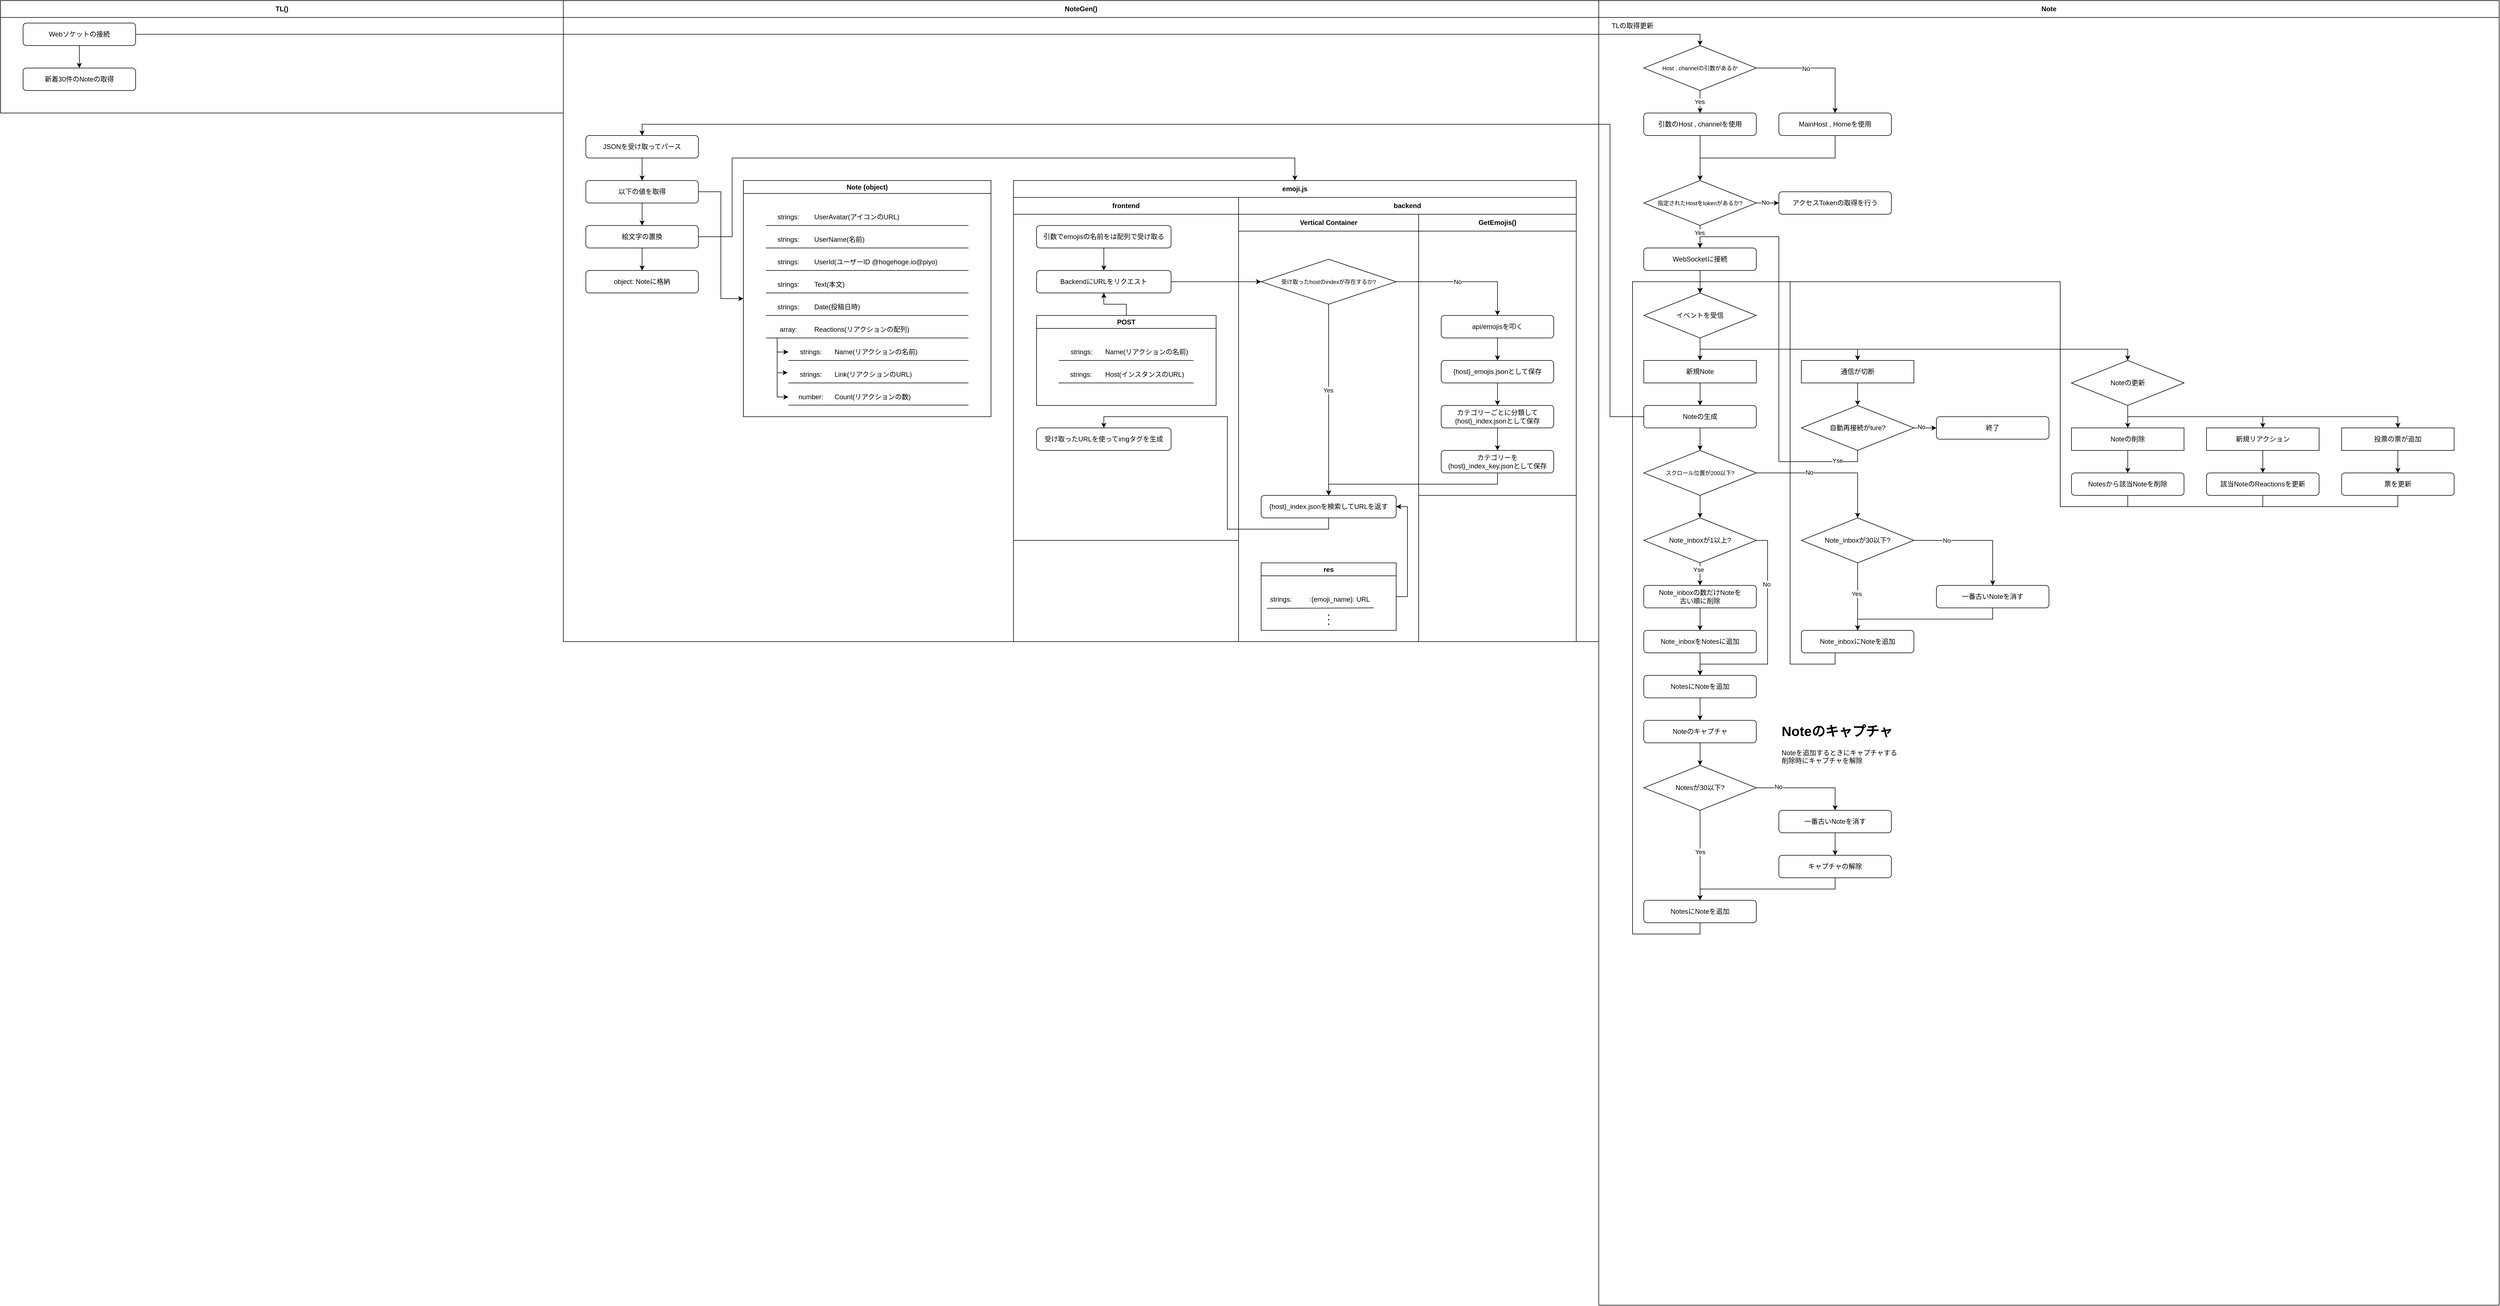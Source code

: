 <mxfile version="21.6.1" type="github" pages="2">
  <diagram id="C5RBs43oDa-KdzZeNtuy" name="Main">
    <mxGraphModel dx="4197" dy="2360" grid="1" gridSize="10" guides="1" tooltips="1" connect="1" arrows="0" fold="1" page="1" pageScale="1" pageWidth="827" pageHeight="1169" math="0" shadow="0">
      <root>
        <mxCell id="WIyWlLk6GJQsqaUBKTNV-0" />
        <mxCell id="WIyWlLk6GJQsqaUBKTNV-1" parent="WIyWlLk6GJQsqaUBKTNV-0" />
        <mxCell id="WIyWlLk6GJQsqaUBKTNV-4" value="Yes" style="rounded=0;html=1;jettySize=auto;orthogonalLoop=1;fontSize=11;endArrow=block;endFill=0;endSize=8;strokeWidth=1;shadow=0;labelBackgroundColor=none;edgeStyle=orthogonalEdgeStyle;" parent="WIyWlLk6GJQsqaUBKTNV-1" edge="1">
          <mxGeometry y="20" relative="1" as="geometry">
            <mxPoint as="offset" />
            <mxPoint x="220" y="250" as="sourcePoint" />
          </mxGeometry>
        </mxCell>
        <mxCell id="WIyWlLk6GJQsqaUBKTNV-5" value="No" style="edgeStyle=orthogonalEdgeStyle;rounded=0;html=1;jettySize=auto;orthogonalLoop=1;fontSize=11;endArrow=block;endFill=0;endSize=8;strokeWidth=1;shadow=0;labelBackgroundColor=none;" parent="WIyWlLk6GJQsqaUBKTNV-1" edge="1">
          <mxGeometry y="10" relative="1" as="geometry">
            <mxPoint as="offset" />
            <mxPoint x="270" y="210" as="sourcePoint" />
          </mxGeometry>
        </mxCell>
        <mxCell id="WIyWlLk6GJQsqaUBKTNV-8" value="No" style="rounded=0;html=1;jettySize=auto;orthogonalLoop=1;fontSize=11;endArrow=block;endFill=0;endSize=8;strokeWidth=1;shadow=0;labelBackgroundColor=none;edgeStyle=orthogonalEdgeStyle;" parent="WIyWlLk6GJQsqaUBKTNV-1" edge="1">
          <mxGeometry x="0.333" y="20" relative="1" as="geometry">
            <mxPoint as="offset" />
            <mxPoint x="220" y="370" as="sourcePoint" />
          </mxGeometry>
        </mxCell>
        <mxCell id="WIyWlLk6GJQsqaUBKTNV-9" value="Yes" style="edgeStyle=orthogonalEdgeStyle;rounded=0;html=1;jettySize=auto;orthogonalLoop=1;fontSize=11;endArrow=block;endFill=0;endSize=8;strokeWidth=1;shadow=0;labelBackgroundColor=none;" parent="WIyWlLk6GJQsqaUBKTNV-1" edge="1">
          <mxGeometry y="10" relative="1" as="geometry">
            <mxPoint as="offset" />
            <mxPoint x="270" y="330" as="sourcePoint" />
          </mxGeometry>
        </mxCell>
        <mxCell id="5OyNHTdZxV9TySw7JkGI-6" value="Note" style="swimlane;whiteSpace=wrap;html=1;swimlaneFillColor=none;gradientColor=none;startSize=30;" vertex="1" parent="WIyWlLk6GJQsqaUBKTNV-1">
          <mxGeometry x="2840" width="1600" height="2320" as="geometry">
            <mxRectangle x="2440" width="120" height="40" as="alternateBounds" />
          </mxGeometry>
        </mxCell>
        <mxCell id="5OyNHTdZxV9TySw7JkGI-13" style="edgeStyle=orthogonalEdgeStyle;rounded=0;orthogonalLoop=1;jettySize=auto;html=1;entryX=0.5;entryY=0;entryDx=0;entryDy=0;" edge="1" parent="5OyNHTdZxV9TySw7JkGI-6" source="5OyNHTdZxV9TySw7JkGI-9" target="5OyNHTdZxV9TySw7JkGI-10">
          <mxGeometry relative="1" as="geometry" />
        </mxCell>
        <mxCell id="5OyNHTdZxV9TySw7JkGI-16" value="Yes" style="edgeLabel;html=1;align=center;verticalAlign=middle;resizable=0;points=[];" vertex="1" connectable="0" parent="5OyNHTdZxV9TySw7JkGI-13">
          <mxGeometry x="-0.036" y="-1" relative="1" as="geometry">
            <mxPoint as="offset" />
          </mxGeometry>
        </mxCell>
        <mxCell id="5OyNHTdZxV9TySw7JkGI-18" style="edgeStyle=orthogonalEdgeStyle;rounded=0;orthogonalLoop=1;jettySize=auto;html=1;exitX=1;exitY=0.5;exitDx=0;exitDy=0;entryX=0.5;entryY=0;entryDx=0;entryDy=0;" edge="1" parent="5OyNHTdZxV9TySw7JkGI-6" source="5OyNHTdZxV9TySw7JkGI-9" target="5OyNHTdZxV9TySw7JkGI-17">
          <mxGeometry relative="1" as="geometry" />
        </mxCell>
        <mxCell id="5OyNHTdZxV9TySw7JkGI-19" value="No" style="edgeLabel;html=1;align=center;verticalAlign=middle;resizable=0;points=[];" vertex="1" connectable="0" parent="5OyNHTdZxV9TySw7JkGI-18">
          <mxGeometry x="-0.204" y="-1" relative="1" as="geometry">
            <mxPoint as="offset" />
          </mxGeometry>
        </mxCell>
        <mxCell id="5OyNHTdZxV9TySw7JkGI-9" value="&lt;font style=&quot;font-size: 10px;&quot;&gt;Host , channelの引数があるか&lt;/font&gt;" style="rhombus;whiteSpace=wrap;html=1;" vertex="1" parent="5OyNHTdZxV9TySw7JkGI-6">
          <mxGeometry x="80" y="80" width="200" height="80" as="geometry" />
        </mxCell>
        <mxCell id="5OyNHTdZxV9TySw7JkGI-21" style="edgeStyle=orthogonalEdgeStyle;rounded=0;orthogonalLoop=1;jettySize=auto;html=1;exitX=0.5;exitY=1;exitDx=0;exitDy=0;entryX=0.5;entryY=0;entryDx=0;entryDy=0;" edge="1" parent="5OyNHTdZxV9TySw7JkGI-6" source="5OyNHTdZxV9TySw7JkGI-10" target="5OyNHTdZxV9TySw7JkGI-20">
          <mxGeometry relative="1" as="geometry" />
        </mxCell>
        <mxCell id="5OyNHTdZxV9TySw7JkGI-10" value="引数のHost , channelを使用" style="rounded=1;whiteSpace=wrap;html=1;" vertex="1" parent="5OyNHTdZxV9TySw7JkGI-6">
          <mxGeometry x="80" y="200" width="200" height="40" as="geometry" />
        </mxCell>
        <mxCell id="5OyNHTdZxV9TySw7JkGI-22" style="edgeStyle=orthogonalEdgeStyle;rounded=0;orthogonalLoop=1;jettySize=auto;html=1;exitX=0.5;exitY=1;exitDx=0;exitDy=0;entryX=0.5;entryY=0;entryDx=0;entryDy=0;" edge="1" parent="5OyNHTdZxV9TySw7JkGI-6" source="5OyNHTdZxV9TySw7JkGI-17" target="5OyNHTdZxV9TySw7JkGI-20">
          <mxGeometry relative="1" as="geometry" />
        </mxCell>
        <mxCell id="5OyNHTdZxV9TySw7JkGI-17" value="MainHost , Homeを使用" style="rounded=1;whiteSpace=wrap;html=1;" vertex="1" parent="5OyNHTdZxV9TySw7JkGI-6">
          <mxGeometry x="320" y="200" width="200" height="40" as="geometry" />
        </mxCell>
        <mxCell id="5OyNHTdZxV9TySw7JkGI-25" style="edgeStyle=orthogonalEdgeStyle;rounded=0;orthogonalLoop=1;jettySize=auto;html=1;exitX=1;exitY=0.5;exitDx=0;exitDy=0;entryX=0;entryY=0.5;entryDx=0;entryDy=0;" edge="1" parent="5OyNHTdZxV9TySw7JkGI-6" source="5OyNHTdZxV9TySw7JkGI-20" target="5OyNHTdZxV9TySw7JkGI-24">
          <mxGeometry relative="1" as="geometry" />
        </mxCell>
        <mxCell id="5OyNHTdZxV9TySw7JkGI-26" value="No" style="edgeLabel;html=1;align=center;verticalAlign=middle;resizable=0;points=[];" vertex="1" connectable="0" parent="5OyNHTdZxV9TySw7JkGI-25">
          <mxGeometry x="-0.209" y="1" relative="1" as="geometry">
            <mxPoint as="offset" />
          </mxGeometry>
        </mxCell>
        <mxCell id="5OyNHTdZxV9TySw7JkGI-28" style="edgeStyle=orthogonalEdgeStyle;rounded=0;orthogonalLoop=1;jettySize=auto;html=1;exitX=0.5;exitY=1;exitDx=0;exitDy=0;entryX=0.5;entryY=0;entryDx=0;entryDy=0;" edge="1" parent="5OyNHTdZxV9TySw7JkGI-6" source="5OyNHTdZxV9TySw7JkGI-20" target="5OyNHTdZxV9TySw7JkGI-27">
          <mxGeometry relative="1" as="geometry" />
        </mxCell>
        <mxCell id="5OyNHTdZxV9TySw7JkGI-40" value="Yes" style="edgeLabel;html=1;align=center;verticalAlign=middle;resizable=0;points=[];" vertex="1" connectable="0" parent="5OyNHTdZxV9TySw7JkGI-28">
          <mxGeometry x="-0.347" y="-1" relative="1" as="geometry">
            <mxPoint as="offset" />
          </mxGeometry>
        </mxCell>
        <mxCell id="5OyNHTdZxV9TySw7JkGI-20" value="&lt;font style=&quot;font-size: 10px;&quot;&gt;指定されたHostをtokenがあるか?&lt;/font&gt;" style="rhombus;whiteSpace=wrap;html=1;" vertex="1" parent="5OyNHTdZxV9TySw7JkGI-6">
          <mxGeometry x="80" y="320" width="200" height="80" as="geometry" />
        </mxCell>
        <UserObject label="アクセスTokenの取得を行う" link="data:page/id,cb10yv-zBk4SI0OlHpAO" id="5OyNHTdZxV9TySw7JkGI-24">
          <mxCell style="rounded=1;whiteSpace=wrap;html=1;" vertex="1" parent="5OyNHTdZxV9TySw7JkGI-6">
            <mxGeometry x="320" y="340" width="200" height="40" as="geometry" />
          </mxCell>
        </UserObject>
        <mxCell id="5OyNHTdZxV9TySw7JkGI-33" style="edgeStyle=orthogonalEdgeStyle;rounded=0;orthogonalLoop=1;jettySize=auto;html=1;exitX=0.5;exitY=1;exitDx=0;exitDy=0;entryX=0.5;entryY=0;entryDx=0;entryDy=0;" edge="1" parent="5OyNHTdZxV9TySw7JkGI-6" source="5OyNHTdZxV9TySw7JkGI-27" target="5OyNHTdZxV9TySw7JkGI-31">
          <mxGeometry relative="1" as="geometry" />
        </mxCell>
        <mxCell id="5OyNHTdZxV9TySw7JkGI-27" value="WebSocketに接続" style="rounded=1;whiteSpace=wrap;html=1;" vertex="1" parent="5OyNHTdZxV9TySw7JkGI-6">
          <mxGeometry x="80" y="440" width="200" height="40" as="geometry" />
        </mxCell>
        <mxCell id="R4i2lx2u7dZyMlr0p-nu-22" style="edgeStyle=orthogonalEdgeStyle;rounded=0;orthogonalLoop=1;jettySize=auto;html=1;exitX=0.5;exitY=1;exitDx=0;exitDy=0;entryX=0.5;entryY=0;entryDx=0;entryDy=0;" edge="1" parent="5OyNHTdZxV9TySw7JkGI-6" source="5OyNHTdZxV9TySw7JkGI-31" target="R4i2lx2u7dZyMlr0p-nu-21">
          <mxGeometry relative="1" as="geometry" />
        </mxCell>
        <mxCell id="R4i2lx2u7dZyMlr0p-nu-26" style="edgeStyle=orthogonalEdgeStyle;rounded=0;orthogonalLoop=1;jettySize=auto;html=1;exitX=0.5;exitY=1;exitDx=0;exitDy=0;entryX=0.5;entryY=0;entryDx=0;entryDy=0;" edge="1" parent="5OyNHTdZxV9TySw7JkGI-6" source="5OyNHTdZxV9TySw7JkGI-31" target="R4i2lx2u7dZyMlr0p-nu-24">
          <mxGeometry relative="1" as="geometry" />
        </mxCell>
        <mxCell id="R4i2lx2u7dZyMlr0p-nu-33" style="edgeStyle=orthogonalEdgeStyle;rounded=0;orthogonalLoop=1;jettySize=auto;html=1;exitX=0.5;exitY=1;exitDx=0;exitDy=0;entryX=0.5;entryY=0;entryDx=0;entryDy=0;" edge="1" parent="5OyNHTdZxV9TySw7JkGI-6" source="5OyNHTdZxV9TySw7JkGI-31" target="5OyNHTdZxV9TySw7JkGI-55">
          <mxGeometry relative="1" as="geometry" />
        </mxCell>
        <mxCell id="5OyNHTdZxV9TySw7JkGI-31" value="イベントを受信" style="rhombus;whiteSpace=wrap;html=1;" vertex="1" parent="5OyNHTdZxV9TySw7JkGI-6">
          <mxGeometry x="80" y="520" width="200" height="80" as="geometry" />
        </mxCell>
        <mxCell id="R4i2lx2u7dZyMlr0p-nu-27" style="edgeStyle=orthogonalEdgeStyle;rounded=0;orthogonalLoop=1;jettySize=auto;html=1;exitX=1;exitY=0.5;exitDx=0;exitDy=0;entryX=0;entryY=0.5;entryDx=0;entryDy=0;" edge="1" parent="5OyNHTdZxV9TySw7JkGI-6" source="5OyNHTdZxV9TySw7JkGI-43" target="5OyNHTdZxV9TySw7JkGI-46">
          <mxGeometry relative="1" as="geometry" />
        </mxCell>
        <mxCell id="R4i2lx2u7dZyMlr0p-nu-31" value="No" style="edgeLabel;html=1;align=center;verticalAlign=middle;resizable=0;points=[];" vertex="1" connectable="0" parent="R4i2lx2u7dZyMlr0p-nu-27">
          <mxGeometry x="-0.34" y="2" relative="1" as="geometry">
            <mxPoint as="offset" />
          </mxGeometry>
        </mxCell>
        <mxCell id="R4i2lx2u7dZyMlr0p-nu-29" style="edgeStyle=orthogonalEdgeStyle;rounded=0;orthogonalLoop=1;jettySize=auto;html=1;exitX=0.5;exitY=1;exitDx=0;exitDy=0;entryX=0.5;entryY=0;entryDx=0;entryDy=0;" edge="1" parent="5OyNHTdZxV9TySw7JkGI-6" source="5OyNHTdZxV9TySw7JkGI-43" target="5OyNHTdZxV9TySw7JkGI-27">
          <mxGeometry relative="1" as="geometry" />
        </mxCell>
        <mxCell id="R4i2lx2u7dZyMlr0p-nu-30" value="Yse" style="edgeLabel;html=1;align=center;verticalAlign=middle;resizable=0;points=[];" vertex="1" connectable="0" parent="R4i2lx2u7dZyMlr0p-nu-29">
          <mxGeometry x="-0.845" y="-2" relative="1" as="geometry">
            <mxPoint as="offset" />
          </mxGeometry>
        </mxCell>
        <mxCell id="5OyNHTdZxV9TySw7JkGI-43" value="自動再接続がture?" style="rhombus;whiteSpace=wrap;html=1;" vertex="1" parent="5OyNHTdZxV9TySw7JkGI-6">
          <mxGeometry x="360" y="720" width="200" height="80" as="geometry" />
        </mxCell>
        <mxCell id="5OyNHTdZxV9TySw7JkGI-46" value="終了" style="rounded=1;whiteSpace=wrap;html=1;" vertex="1" parent="5OyNHTdZxV9TySw7JkGI-6">
          <mxGeometry x="600" y="740" width="200" height="40" as="geometry" />
        </mxCell>
        <mxCell id="R4i2lx2u7dZyMlr0p-nu-36" style="edgeStyle=orthogonalEdgeStyle;rounded=0;orthogonalLoop=1;jettySize=auto;html=1;exitX=0.5;exitY=1;exitDx=0;exitDy=0;entryX=0.5;entryY=0;entryDx=0;entryDy=0;" edge="1" parent="5OyNHTdZxV9TySw7JkGI-6" source="5OyNHTdZxV9TySw7JkGI-55" target="R4i2lx2u7dZyMlr0p-nu-34">
          <mxGeometry relative="1" as="geometry" />
        </mxCell>
        <mxCell id="R4i2lx2u7dZyMlr0p-nu-41" style="edgeStyle=orthogonalEdgeStyle;rounded=0;orthogonalLoop=1;jettySize=auto;html=1;exitX=0.5;exitY=1;exitDx=0;exitDy=0;" edge="1" parent="5OyNHTdZxV9TySw7JkGI-6" source="5OyNHTdZxV9TySw7JkGI-55" target="R4i2lx2u7dZyMlr0p-nu-37">
          <mxGeometry relative="1" as="geometry" />
        </mxCell>
        <mxCell id="R4i2lx2u7dZyMlr0p-nu-47" style="edgeStyle=orthogonalEdgeStyle;rounded=0;orthogonalLoop=1;jettySize=auto;html=1;exitX=0.5;exitY=1;exitDx=0;exitDy=0;entryX=0.5;entryY=0;entryDx=0;entryDy=0;" edge="1" parent="5OyNHTdZxV9TySw7JkGI-6" source="5OyNHTdZxV9TySw7JkGI-55" target="R4i2lx2u7dZyMlr0p-nu-46">
          <mxGeometry relative="1" as="geometry" />
        </mxCell>
        <mxCell id="5OyNHTdZxV9TySw7JkGI-55" value="Noteの更新" style="rhombus;whiteSpace=wrap;html=1;" vertex="1" parent="5OyNHTdZxV9TySw7JkGI-6">
          <mxGeometry x="840" y="640" width="200" height="80" as="geometry" />
        </mxCell>
        <mxCell id="5OyNHTdZxV9TySw7JkGI-1" value="TLの取得更新" style="text;html=1;strokeColor=none;fillColor=none;align=center;verticalAlign=middle;whiteSpace=wrap;rounded=0;" vertex="1" parent="5OyNHTdZxV9TySw7JkGI-6">
          <mxGeometry y="30" width="120" height="30" as="geometry" />
        </mxCell>
        <mxCell id="ocswoAEQiRVFQfHp_Lu6-164" value="Noteの生成" style="rounded=1;whiteSpace=wrap;html=1;" vertex="1" parent="5OyNHTdZxV9TySw7JkGI-6">
          <mxGeometry x="80" y="720" width="200" height="40" as="geometry" />
        </mxCell>
        <mxCell id="ocswoAEQiRVFQfHp_Lu6-169" value="Notesが30以下?" style="rhombus;whiteSpace=wrap;html=1;" vertex="1" parent="5OyNHTdZxV9TySw7JkGI-6">
          <mxGeometry x="80" y="1360" width="200" height="80" as="geometry" />
        </mxCell>
        <mxCell id="ocswoAEQiRVFQfHp_Lu6-173" value="&lt;font style=&quot;font-size: 10px;&quot;&gt;スクロール位置が200以下?&lt;/font&gt;" style="rhombus;whiteSpace=wrap;html=1;" vertex="1" parent="5OyNHTdZxV9TySw7JkGI-6">
          <mxGeometry x="80" y="800" width="200" height="80" as="geometry" />
        </mxCell>
        <mxCell id="ocswoAEQiRVFQfHp_Lu6-163" style="edgeStyle=orthogonalEdgeStyle;rounded=0;orthogonalLoop=1;jettySize=auto;html=1;exitX=0.5;exitY=1;exitDx=0;exitDy=0;entryX=0.5;entryY=0;entryDx=0;entryDy=0;" edge="1" parent="5OyNHTdZxV9TySw7JkGI-6" source="ocswoAEQiRVFQfHp_Lu6-164" target="ocswoAEQiRVFQfHp_Lu6-173">
          <mxGeometry relative="1" as="geometry" />
        </mxCell>
        <mxCell id="R4i2lx2u7dZyMlr0p-nu-13" style="edgeStyle=orthogonalEdgeStyle;rounded=0;orthogonalLoop=1;jettySize=auto;html=1;exitX=0.5;exitY=1;exitDx=0;exitDy=0;entryX=0.5;entryY=0;entryDx=0;entryDy=0;" edge="1" parent="5OyNHTdZxV9TySw7JkGI-6" source="ocswoAEQiRVFQfHp_Lu6-175" target="R4i2lx2u7dZyMlr0p-nu-11">
          <mxGeometry relative="1" as="geometry" />
        </mxCell>
        <mxCell id="ocswoAEQiRVFQfHp_Lu6-175" value="NotesにNoteを追加" style="rounded=1;whiteSpace=wrap;html=1;" vertex="1" parent="5OyNHTdZxV9TySw7JkGI-6">
          <mxGeometry x="80" y="1200" width="200" height="40" as="geometry" />
        </mxCell>
        <mxCell id="ocswoAEQiRVFQfHp_Lu6-194" style="edgeStyle=orthogonalEdgeStyle;rounded=0;orthogonalLoop=1;jettySize=auto;html=1;exitX=0.5;exitY=1;exitDx=0;exitDy=0;entryX=0.5;entryY=0;entryDx=0;entryDy=0;" edge="1" parent="5OyNHTdZxV9TySw7JkGI-6" source="ocswoAEQiRVFQfHp_Lu6-176" target="5OyNHTdZxV9TySw7JkGI-31">
          <mxGeometry relative="1" as="geometry">
            <mxPoint x="179.571" y="498.571" as="targetPoint" />
            <Array as="points">
              <mxPoint x="180" y="1660" />
              <mxPoint x="60" y="1660" />
              <mxPoint x="60" y="500" />
              <mxPoint x="180" y="500" />
            </Array>
          </mxGeometry>
        </mxCell>
        <mxCell id="ocswoAEQiRVFQfHp_Lu6-176" value="NotesにNoteを追加" style="rounded=1;whiteSpace=wrap;html=1;" vertex="1" parent="5OyNHTdZxV9TySw7JkGI-6">
          <mxGeometry x="80" y="1600" width="200" height="40" as="geometry" />
        </mxCell>
        <mxCell id="ocswoAEQiRVFQfHp_Lu6-165" style="edgeStyle=orthogonalEdgeStyle;rounded=0;orthogonalLoop=1;jettySize=auto;html=1;exitX=0.5;exitY=1;exitDx=0;exitDy=0;entryX=0.5;entryY=0;entryDx=0;entryDy=0;" edge="1" parent="5OyNHTdZxV9TySw7JkGI-6" source="ocswoAEQiRVFQfHp_Lu6-169" target="ocswoAEQiRVFQfHp_Lu6-176">
          <mxGeometry relative="1" as="geometry" />
        </mxCell>
        <mxCell id="ocswoAEQiRVFQfHp_Lu6-166" value="Yes" style="edgeLabel;html=1;align=center;verticalAlign=middle;resizable=0;points=[];" vertex="1" connectable="0" parent="ocswoAEQiRVFQfHp_Lu6-165">
          <mxGeometry x="-0.072" relative="1" as="geometry">
            <mxPoint as="offset" />
          </mxGeometry>
        </mxCell>
        <mxCell id="R4i2lx2u7dZyMlr0p-nu-9" style="edgeStyle=orthogonalEdgeStyle;rounded=0;orthogonalLoop=1;jettySize=auto;html=1;exitX=0.5;exitY=1;exitDx=0;exitDy=0;" edge="1" parent="5OyNHTdZxV9TySw7JkGI-6" source="ocswoAEQiRVFQfHp_Lu6-178" target="R4i2lx2u7dZyMlr0p-nu-8">
          <mxGeometry relative="1" as="geometry" />
        </mxCell>
        <mxCell id="ocswoAEQiRVFQfHp_Lu6-178" value="一番古いNoteを消す" style="rounded=1;whiteSpace=wrap;html=1;" vertex="1" parent="5OyNHTdZxV9TySw7JkGI-6">
          <mxGeometry x="320" y="1440" width="200" height="40" as="geometry" />
        </mxCell>
        <mxCell id="ocswoAEQiRVFQfHp_Lu6-167" style="edgeStyle=orthogonalEdgeStyle;rounded=0;orthogonalLoop=1;jettySize=auto;html=1;exitX=1;exitY=0.5;exitDx=0;exitDy=0;entryX=0.5;entryY=0;entryDx=0;entryDy=0;" edge="1" parent="5OyNHTdZxV9TySw7JkGI-6" source="ocswoAEQiRVFQfHp_Lu6-169" target="ocswoAEQiRVFQfHp_Lu6-178">
          <mxGeometry relative="1" as="geometry" />
        </mxCell>
        <mxCell id="ocswoAEQiRVFQfHp_Lu6-168" value="No" style="edgeLabel;html=1;align=center;verticalAlign=middle;resizable=0;points=[];" vertex="1" connectable="0" parent="ocswoAEQiRVFQfHp_Lu6-167">
          <mxGeometry x="-0.574" y="2" relative="1" as="geometry">
            <mxPoint as="offset" />
          </mxGeometry>
        </mxCell>
        <mxCell id="ocswoAEQiRVFQfHp_Lu6-181" value="Note_inboxが30以下?" style="rhombus;whiteSpace=wrap;html=1;" vertex="1" parent="5OyNHTdZxV9TySw7JkGI-6">
          <mxGeometry x="360" y="920" width="200" height="80" as="geometry" />
        </mxCell>
        <mxCell id="ocswoAEQiRVFQfHp_Lu6-170" style="edgeStyle=orthogonalEdgeStyle;rounded=0;orthogonalLoop=1;jettySize=auto;html=1;exitX=1;exitY=0.5;exitDx=0;exitDy=0;entryX=0.5;entryY=0;entryDx=0;entryDy=0;" edge="1" parent="5OyNHTdZxV9TySw7JkGI-6" source="ocswoAEQiRVFQfHp_Lu6-173" target="ocswoAEQiRVFQfHp_Lu6-181">
          <mxGeometry relative="1" as="geometry" />
        </mxCell>
        <mxCell id="ocswoAEQiRVFQfHp_Lu6-171" value="No" style="edgeLabel;html=1;align=center;verticalAlign=middle;resizable=0;points=[];" vertex="1" connectable="0" parent="ocswoAEQiRVFQfHp_Lu6-170">
          <mxGeometry x="-0.281" y="1" relative="1" as="geometry">
            <mxPoint as="offset" />
          </mxGeometry>
        </mxCell>
        <mxCell id="R4i2lx2u7dZyMlr0p-nu-52" style="edgeStyle=orthogonalEdgeStyle;rounded=0;orthogonalLoop=1;jettySize=auto;html=1;exitX=0.5;exitY=1;exitDx=0;exitDy=0;entryX=0.5;entryY=0;entryDx=0;entryDy=0;" edge="1" parent="5OyNHTdZxV9TySw7JkGI-6" source="ocswoAEQiRVFQfHp_Lu6-182" target="5OyNHTdZxV9TySw7JkGI-31">
          <mxGeometry relative="1" as="geometry">
            <Array as="points">
              <mxPoint x="420" y="1160" />
              <mxPoint x="420" y="1180" />
              <mxPoint x="340" y="1180" />
              <mxPoint x="340" y="500" />
              <mxPoint x="180" y="500" />
            </Array>
          </mxGeometry>
        </mxCell>
        <mxCell id="ocswoAEQiRVFQfHp_Lu6-182" value="Note_inboxにNoteを追加" style="rounded=1;whiteSpace=wrap;html=1;" vertex="1" parent="5OyNHTdZxV9TySw7JkGI-6">
          <mxGeometry x="360" y="1120" width="200" height="40" as="geometry" />
        </mxCell>
        <mxCell id="ocswoAEQiRVFQfHp_Lu6-180" style="edgeStyle=orthogonalEdgeStyle;rounded=0;orthogonalLoop=1;jettySize=auto;html=1;exitX=0.5;exitY=1;exitDx=0;exitDy=0;entryX=0.5;entryY=0;entryDx=0;entryDy=0;" edge="1" parent="5OyNHTdZxV9TySw7JkGI-6" source="ocswoAEQiRVFQfHp_Lu6-181" target="ocswoAEQiRVFQfHp_Lu6-182">
          <mxGeometry relative="1" as="geometry" />
        </mxCell>
        <mxCell id="R4i2lx2u7dZyMlr0p-nu-18" value="Yes" style="edgeLabel;html=1;align=center;verticalAlign=middle;resizable=0;points=[];" vertex="1" connectable="0" parent="ocswoAEQiRVFQfHp_Lu6-180">
          <mxGeometry x="-0.092" y="-2" relative="1" as="geometry">
            <mxPoint as="offset" />
          </mxGeometry>
        </mxCell>
        <mxCell id="ocswoAEQiRVFQfHp_Lu6-183" style="edgeStyle=orthogonalEdgeStyle;rounded=0;orthogonalLoop=1;jettySize=auto;html=1;exitX=0.5;exitY=1;exitDx=0;exitDy=0;entryX=0.5;entryY=0;entryDx=0;entryDy=0;" edge="1" parent="5OyNHTdZxV9TySw7JkGI-6" source="ocswoAEQiRVFQfHp_Lu6-184" target="ocswoAEQiRVFQfHp_Lu6-182">
          <mxGeometry relative="1" as="geometry" />
        </mxCell>
        <mxCell id="ocswoAEQiRVFQfHp_Lu6-184" value="一番古いNoteを消す" style="rounded=1;whiteSpace=wrap;html=1;" vertex="1" parent="5OyNHTdZxV9TySw7JkGI-6">
          <mxGeometry x="600" y="1040" width="200" height="40" as="geometry" />
        </mxCell>
        <mxCell id="ocswoAEQiRVFQfHp_Lu6-179" style="edgeStyle=orthogonalEdgeStyle;rounded=0;orthogonalLoop=1;jettySize=auto;html=1;exitX=1;exitY=0.5;exitDx=0;exitDy=0;" edge="1" parent="5OyNHTdZxV9TySw7JkGI-6" source="ocswoAEQiRVFQfHp_Lu6-181" target="ocswoAEQiRVFQfHp_Lu6-184">
          <mxGeometry relative="1" as="geometry" />
        </mxCell>
        <mxCell id="R4i2lx2u7dZyMlr0p-nu-17" value="No" style="edgeLabel;html=1;align=center;verticalAlign=middle;resizable=0;points=[];" vertex="1" connectable="0" parent="ocswoAEQiRVFQfHp_Lu6-179">
          <mxGeometry x="-0.478" relative="1" as="geometry">
            <mxPoint as="offset" />
          </mxGeometry>
        </mxCell>
        <mxCell id="ocswoAEQiRVFQfHp_Lu6-186" style="edgeStyle=orthogonalEdgeStyle;rounded=0;orthogonalLoop=1;jettySize=auto;html=1;exitX=1;exitY=0.5;exitDx=0;exitDy=0;entryX=0.5;entryY=0;entryDx=0;entryDy=0;" edge="1" parent="5OyNHTdZxV9TySw7JkGI-6" source="ocswoAEQiRVFQfHp_Lu6-187" target="ocswoAEQiRVFQfHp_Lu6-175">
          <mxGeometry relative="1" as="geometry">
            <Array as="points">
              <mxPoint x="300" y="960" />
              <mxPoint x="300" y="1180" />
              <mxPoint x="180" y="1180" />
            </Array>
          </mxGeometry>
        </mxCell>
        <mxCell id="R4i2lx2u7dZyMlr0p-nu-20" value="No" style="edgeLabel;html=1;align=center;verticalAlign=middle;resizable=0;points=[];" vertex="1" connectable="0" parent="ocswoAEQiRVFQfHp_Lu6-186">
          <mxGeometry x="-0.483" y="-2" relative="1" as="geometry">
            <mxPoint as="offset" />
          </mxGeometry>
        </mxCell>
        <mxCell id="ocswoAEQiRVFQfHp_Lu6-187" value="Note_inboxが1以上?" style="rhombus;whiteSpace=wrap;html=1;" vertex="1" parent="5OyNHTdZxV9TySw7JkGI-6">
          <mxGeometry x="80" y="920" width="200" height="80" as="geometry" />
        </mxCell>
        <mxCell id="ocswoAEQiRVFQfHp_Lu6-172" style="edgeStyle=orthogonalEdgeStyle;rounded=0;orthogonalLoop=1;jettySize=auto;html=1;exitX=0.5;exitY=1;exitDx=0;exitDy=0;entryX=0.5;entryY=0;entryDx=0;entryDy=0;" edge="1" parent="5OyNHTdZxV9TySw7JkGI-6" source="ocswoAEQiRVFQfHp_Lu6-173" target="ocswoAEQiRVFQfHp_Lu6-187">
          <mxGeometry relative="1" as="geometry" />
        </mxCell>
        <mxCell id="ocswoAEQiRVFQfHp_Lu6-189" value="Note_inboxの数だけNoteを&lt;br&gt;古い順に削除" style="rounded=1;whiteSpace=wrap;html=1;" vertex="1" parent="5OyNHTdZxV9TySw7JkGI-6">
          <mxGeometry x="80" y="1040" width="200" height="40" as="geometry" />
        </mxCell>
        <mxCell id="ocswoAEQiRVFQfHp_Lu6-185" style="edgeStyle=orthogonalEdgeStyle;rounded=0;orthogonalLoop=1;jettySize=auto;html=1;exitX=0.5;exitY=1;exitDx=0;exitDy=0;entryX=0.5;entryY=0;entryDx=0;entryDy=0;" edge="1" parent="5OyNHTdZxV9TySw7JkGI-6" source="ocswoAEQiRVFQfHp_Lu6-187" target="ocswoAEQiRVFQfHp_Lu6-189">
          <mxGeometry relative="1" as="geometry" />
        </mxCell>
        <mxCell id="R4i2lx2u7dZyMlr0p-nu-19" value="Yse" style="edgeLabel;html=1;align=center;verticalAlign=middle;resizable=0;points=[];" vertex="1" connectable="0" parent="ocswoAEQiRVFQfHp_Lu6-185">
          <mxGeometry x="-0.391" y="-3" relative="1" as="geometry">
            <mxPoint as="offset" />
          </mxGeometry>
        </mxCell>
        <mxCell id="ocswoAEQiRVFQfHp_Lu6-190" style="edgeStyle=orthogonalEdgeStyle;rounded=0;orthogonalLoop=1;jettySize=auto;html=1;exitX=0.5;exitY=1;exitDx=0;exitDy=0;entryX=0.5;entryY=0;entryDx=0;entryDy=0;" edge="1" parent="5OyNHTdZxV9TySw7JkGI-6" source="ocswoAEQiRVFQfHp_Lu6-191" target="ocswoAEQiRVFQfHp_Lu6-175">
          <mxGeometry relative="1" as="geometry" />
        </mxCell>
        <mxCell id="ocswoAEQiRVFQfHp_Lu6-191" value="Note_inboxをNotesに追加" style="rounded=1;whiteSpace=wrap;html=1;" vertex="1" parent="5OyNHTdZxV9TySw7JkGI-6">
          <mxGeometry x="80" y="1120" width="200" height="40" as="geometry" />
        </mxCell>
        <mxCell id="ocswoAEQiRVFQfHp_Lu6-188" style="edgeStyle=orthogonalEdgeStyle;rounded=0;orthogonalLoop=1;jettySize=auto;html=1;exitX=0.5;exitY=1;exitDx=0;exitDy=0;entryX=0.5;entryY=0;entryDx=0;entryDy=0;" edge="1" parent="5OyNHTdZxV9TySw7JkGI-6" source="ocswoAEQiRVFQfHp_Lu6-189" target="ocswoAEQiRVFQfHp_Lu6-191">
          <mxGeometry relative="1" as="geometry" />
        </mxCell>
        <mxCell id="R4i2lx2u7dZyMlr0p-nu-4" value="&lt;h1&gt;Noteのキャプチャ&lt;/h1&gt;&lt;div&gt;Noteを追加するときにキャプチャする&lt;br&gt;削除時にキャプチャを解除&lt;/div&gt;" style="text;html=1;strokeColor=none;fillColor=none;spacing=5;spacingTop=-20;whiteSpace=wrap;overflow=hidden;rounded=0;" vertex="1" parent="5OyNHTdZxV9TySw7JkGI-6">
          <mxGeometry x="320" y="1280" width="220" height="80" as="geometry" />
        </mxCell>
        <mxCell id="R4i2lx2u7dZyMlr0p-nu-51" style="edgeStyle=orthogonalEdgeStyle;rounded=0;orthogonalLoop=1;jettySize=auto;html=1;exitX=0.5;exitY=1;exitDx=0;exitDy=0;entryX=0.5;entryY=0;entryDx=0;entryDy=0;" edge="1" parent="5OyNHTdZxV9TySw7JkGI-6" source="R4i2lx2u7dZyMlr0p-nu-8" target="ocswoAEQiRVFQfHp_Lu6-176">
          <mxGeometry relative="1" as="geometry" />
        </mxCell>
        <mxCell id="R4i2lx2u7dZyMlr0p-nu-8" value="キャプチャの解除" style="rounded=1;whiteSpace=wrap;html=1;" vertex="1" parent="5OyNHTdZxV9TySw7JkGI-6">
          <mxGeometry x="320" y="1520" width="200" height="40" as="geometry" />
        </mxCell>
        <mxCell id="R4i2lx2u7dZyMlr0p-nu-12" style="edgeStyle=orthogonalEdgeStyle;rounded=0;orthogonalLoop=1;jettySize=auto;html=1;exitX=0.5;exitY=1;exitDx=0;exitDy=0;entryX=0.5;entryY=0;entryDx=0;entryDy=0;" edge="1" parent="5OyNHTdZxV9TySw7JkGI-6" source="R4i2lx2u7dZyMlr0p-nu-11" target="ocswoAEQiRVFQfHp_Lu6-169">
          <mxGeometry relative="1" as="geometry" />
        </mxCell>
        <mxCell id="R4i2lx2u7dZyMlr0p-nu-11" value="Noteのキャプチャ" style="rounded=1;whiteSpace=wrap;html=1;" vertex="1" parent="5OyNHTdZxV9TySw7JkGI-6">
          <mxGeometry x="80" y="1280" width="200" height="40" as="geometry" />
        </mxCell>
        <mxCell id="R4i2lx2u7dZyMlr0p-nu-23" style="edgeStyle=orthogonalEdgeStyle;rounded=0;orthogonalLoop=1;jettySize=auto;html=1;exitX=0.5;exitY=1;exitDx=0;exitDy=0;entryX=0.5;entryY=0;entryDx=0;entryDy=0;" edge="1" parent="5OyNHTdZxV9TySw7JkGI-6" source="R4i2lx2u7dZyMlr0p-nu-21" target="ocswoAEQiRVFQfHp_Lu6-164">
          <mxGeometry relative="1" as="geometry" />
        </mxCell>
        <mxCell id="R4i2lx2u7dZyMlr0p-nu-21" value="新規Note" style="rounded=0;whiteSpace=wrap;html=1;" vertex="1" parent="5OyNHTdZxV9TySw7JkGI-6">
          <mxGeometry x="80" y="640" width="200" height="40" as="geometry" />
        </mxCell>
        <mxCell id="R4i2lx2u7dZyMlr0p-nu-25" style="edgeStyle=orthogonalEdgeStyle;rounded=0;orthogonalLoop=1;jettySize=auto;html=1;exitX=0.5;exitY=1;exitDx=0;exitDy=0;entryX=0.5;entryY=0;entryDx=0;entryDy=0;" edge="1" parent="5OyNHTdZxV9TySw7JkGI-6" source="R4i2lx2u7dZyMlr0p-nu-24" target="5OyNHTdZxV9TySw7JkGI-43">
          <mxGeometry relative="1" as="geometry" />
        </mxCell>
        <mxCell id="R4i2lx2u7dZyMlr0p-nu-24" value="通信が切断" style="rounded=0;whiteSpace=wrap;html=1;" vertex="1" parent="5OyNHTdZxV9TySw7JkGI-6">
          <mxGeometry x="360" y="640" width="200" height="40" as="geometry" />
        </mxCell>
        <mxCell id="R4i2lx2u7dZyMlr0p-nu-39" style="edgeStyle=orthogonalEdgeStyle;rounded=0;orthogonalLoop=1;jettySize=auto;html=1;exitX=0.5;exitY=1;exitDx=0;exitDy=0;entryX=0.5;entryY=0;entryDx=0;entryDy=0;" edge="1" parent="5OyNHTdZxV9TySw7JkGI-6" source="R4i2lx2u7dZyMlr0p-nu-34" target="R4i2lx2u7dZyMlr0p-nu-38">
          <mxGeometry relative="1" as="geometry" />
        </mxCell>
        <mxCell id="R4i2lx2u7dZyMlr0p-nu-34" value="Noteの削除" style="rounded=0;whiteSpace=wrap;html=1;" vertex="1" parent="5OyNHTdZxV9TySw7JkGI-6">
          <mxGeometry x="840" y="760" width="200" height="40" as="geometry" />
        </mxCell>
        <mxCell id="R4i2lx2u7dZyMlr0p-nu-43" style="edgeStyle=orthogonalEdgeStyle;rounded=0;orthogonalLoop=1;jettySize=auto;html=1;exitX=0.5;exitY=1;exitDx=0;exitDy=0;entryX=0.5;entryY=0;entryDx=0;entryDy=0;" edge="1" parent="5OyNHTdZxV9TySw7JkGI-6" source="R4i2lx2u7dZyMlr0p-nu-37" target="R4i2lx2u7dZyMlr0p-nu-42">
          <mxGeometry relative="1" as="geometry" />
        </mxCell>
        <mxCell id="R4i2lx2u7dZyMlr0p-nu-37" value="新規リアクション" style="rounded=0;whiteSpace=wrap;html=1;" vertex="1" parent="5OyNHTdZxV9TySw7JkGI-6">
          <mxGeometry x="1080" y="760" width="200" height="40" as="geometry" />
        </mxCell>
        <mxCell id="R4i2lx2u7dZyMlr0p-nu-45" style="edgeStyle=orthogonalEdgeStyle;rounded=0;orthogonalLoop=1;jettySize=auto;html=1;exitX=0.5;exitY=1;exitDx=0;exitDy=0;entryX=0.5;entryY=0;entryDx=0;entryDy=0;" edge="1" parent="5OyNHTdZxV9TySw7JkGI-6" source="R4i2lx2u7dZyMlr0p-nu-38" target="5OyNHTdZxV9TySw7JkGI-31">
          <mxGeometry relative="1" as="geometry">
            <Array as="points">
              <mxPoint x="940" y="900" />
              <mxPoint x="820" y="900" />
              <mxPoint x="820" y="500" />
              <mxPoint x="180" y="500" />
            </Array>
          </mxGeometry>
        </mxCell>
        <mxCell id="R4i2lx2u7dZyMlr0p-nu-38" value="Notesから該当Noteを削除" style="rounded=1;whiteSpace=wrap;html=1;" vertex="1" parent="5OyNHTdZxV9TySw7JkGI-6">
          <mxGeometry x="840" y="840" width="200" height="40" as="geometry" />
        </mxCell>
        <mxCell id="R4i2lx2u7dZyMlr0p-nu-44" style="edgeStyle=orthogonalEdgeStyle;rounded=0;orthogonalLoop=1;jettySize=auto;html=1;exitX=0.5;exitY=1;exitDx=0;exitDy=0;entryX=0.5;entryY=0;entryDx=0;entryDy=0;" edge="1" parent="5OyNHTdZxV9TySw7JkGI-6" source="R4i2lx2u7dZyMlr0p-nu-42" target="5OyNHTdZxV9TySw7JkGI-31">
          <mxGeometry relative="1" as="geometry">
            <Array as="points">
              <mxPoint x="1180" y="900" />
              <mxPoint x="820" y="900" />
              <mxPoint x="820" y="500" />
              <mxPoint x="180" y="500" />
            </Array>
          </mxGeometry>
        </mxCell>
        <mxCell id="R4i2lx2u7dZyMlr0p-nu-42" value="該当NoteのReactionsを更新" style="rounded=1;whiteSpace=wrap;html=1;" vertex="1" parent="5OyNHTdZxV9TySw7JkGI-6">
          <mxGeometry x="1080" y="840" width="200" height="40" as="geometry" />
        </mxCell>
        <mxCell id="R4i2lx2u7dZyMlr0p-nu-49" style="edgeStyle=orthogonalEdgeStyle;rounded=0;orthogonalLoop=1;jettySize=auto;html=1;exitX=0.5;exitY=1;exitDx=0;exitDy=0;entryX=0.5;entryY=0;entryDx=0;entryDy=0;" edge="1" parent="5OyNHTdZxV9TySw7JkGI-6" source="R4i2lx2u7dZyMlr0p-nu-46" target="R4i2lx2u7dZyMlr0p-nu-48">
          <mxGeometry relative="1" as="geometry" />
        </mxCell>
        <mxCell id="R4i2lx2u7dZyMlr0p-nu-46" value="投票の票が追加" style="rounded=0;whiteSpace=wrap;html=1;" vertex="1" parent="5OyNHTdZxV9TySw7JkGI-6">
          <mxGeometry x="1320" y="760" width="200" height="40" as="geometry" />
        </mxCell>
        <mxCell id="R4i2lx2u7dZyMlr0p-nu-50" style="edgeStyle=orthogonalEdgeStyle;rounded=0;orthogonalLoop=1;jettySize=auto;html=1;exitX=0.5;exitY=1;exitDx=0;exitDy=0;entryX=0.5;entryY=0;entryDx=0;entryDy=0;" edge="1" parent="5OyNHTdZxV9TySw7JkGI-6" source="R4i2lx2u7dZyMlr0p-nu-48" target="5OyNHTdZxV9TySw7JkGI-31">
          <mxGeometry relative="1" as="geometry">
            <Array as="points">
              <mxPoint x="1420" y="900" />
              <mxPoint x="820" y="900" />
              <mxPoint x="820" y="500" />
              <mxPoint x="180" y="500" />
            </Array>
          </mxGeometry>
        </mxCell>
        <mxCell id="R4i2lx2u7dZyMlr0p-nu-48" value="票を更新" style="rounded=1;whiteSpace=wrap;html=1;" vertex="1" parent="5OyNHTdZxV9TySw7JkGI-6">
          <mxGeometry x="1320" y="840" width="200" height="40" as="geometry" />
        </mxCell>
        <mxCell id="ocswoAEQiRVFQfHp_Lu6-4" value="TL()" style="swimlane;whiteSpace=wrap;html=1;startSize=30;" vertex="1" parent="WIyWlLk6GJQsqaUBKTNV-1">
          <mxGeometry width="1000" height="200" as="geometry">
            <mxRectangle width="70" height="30" as="alternateBounds" />
          </mxGeometry>
        </mxCell>
        <mxCell id="5OyNHTdZxV9TySw7JkGI-0" value="Webソケットの接続" style="rounded=1;whiteSpace=wrap;html=1;" vertex="1" parent="ocswoAEQiRVFQfHp_Lu6-4">
          <mxGeometry x="40" y="40" width="200" height="40" as="geometry" />
        </mxCell>
        <mxCell id="5OyNHTdZxV9TySw7JkGI-2" value="新着30件のNoteの取得" style="rounded=1;whiteSpace=wrap;html=1;" vertex="1" parent="ocswoAEQiRVFQfHp_Lu6-4">
          <mxGeometry x="40" y="120" width="200" height="40" as="geometry" />
        </mxCell>
        <mxCell id="5OyNHTdZxV9TySw7JkGI-3" style="edgeStyle=orthogonalEdgeStyle;rounded=0;orthogonalLoop=1;jettySize=auto;html=1;exitX=0.5;exitY=1;exitDx=0;exitDy=0;entryX=0.5;entryY=0;entryDx=0;entryDy=0;" edge="1" parent="ocswoAEQiRVFQfHp_Lu6-4" source="5OyNHTdZxV9TySw7JkGI-0" target="5OyNHTdZxV9TySw7JkGI-2">
          <mxGeometry relative="1" as="geometry" />
        </mxCell>
        <mxCell id="ocswoAEQiRVFQfHp_Lu6-5" style="edgeStyle=orthogonalEdgeStyle;rounded=0;orthogonalLoop=1;jettySize=auto;html=1;exitX=1;exitY=0.5;exitDx=0;exitDy=0;entryX=0.5;entryY=0;entryDx=0;entryDy=0;" edge="1" parent="WIyWlLk6GJQsqaUBKTNV-1" source="5OyNHTdZxV9TySw7JkGI-0" target="5OyNHTdZxV9TySw7JkGI-9">
          <mxGeometry relative="1" as="geometry" />
        </mxCell>
        <mxCell id="KEwEenXDzY5WfhCABD2w-7" value="&lt;b&gt;NoteGen()&lt;/b&gt;" style="swimlane;whiteSpace=wrap;html=1;align=center;fontStyle=0;swimlaneFillColor=none;startSize=30;" vertex="1" parent="WIyWlLk6GJQsqaUBKTNV-1">
          <mxGeometry x="1000" width="1840" height="1140" as="geometry">
            <mxRectangle x="280" width="120" height="40" as="alternateBounds" />
          </mxGeometry>
        </mxCell>
        <mxCell id="KEwEenXDzY5WfhCABD2w-20" style="edgeStyle=orthogonalEdgeStyle;rounded=0;orthogonalLoop=1;jettySize=auto;html=1;exitX=0.5;exitY=1;exitDx=0;exitDy=0;entryX=0.5;entryY=0;entryDx=0;entryDy=0;" edge="1" parent="KEwEenXDzY5WfhCABD2w-7" source="KEwEenXDzY5WfhCABD2w-8" target="KEwEenXDzY5WfhCABD2w-19">
          <mxGeometry relative="1" as="geometry" />
        </mxCell>
        <mxCell id="KEwEenXDzY5WfhCABD2w-8" value="JSONを受け取ってパース" style="rounded=1;whiteSpace=wrap;html=1;" vertex="1" parent="KEwEenXDzY5WfhCABD2w-7">
          <mxGeometry x="40" y="240" width="200" height="40" as="geometry" />
        </mxCell>
        <mxCell id="KEwEenXDzY5WfhCABD2w-109" style="edgeStyle=orthogonalEdgeStyle;rounded=0;orthogonalLoop=1;jettySize=auto;html=1;exitX=0.5;exitY=1;exitDx=0;exitDy=0;entryX=0.5;entryY=0;entryDx=0;entryDy=0;" edge="1" parent="KEwEenXDzY5WfhCABD2w-7" source="KEwEenXDzY5WfhCABD2w-19" target="KEwEenXDzY5WfhCABD2w-108">
          <mxGeometry relative="1" as="geometry" />
        </mxCell>
        <mxCell id="ocswoAEQiRVFQfHp_Lu6-18" style="edgeStyle=orthogonalEdgeStyle;rounded=0;orthogonalLoop=1;jettySize=auto;html=1;exitX=1;exitY=0.5;exitDx=0;exitDy=0;entryX=0;entryY=0.5;entryDx=0;entryDy=0;" edge="1" parent="KEwEenXDzY5WfhCABD2w-7" source="KEwEenXDzY5WfhCABD2w-19" target="KEwEenXDzY5WfhCABD2w-21">
          <mxGeometry relative="1" as="geometry" />
        </mxCell>
        <mxCell id="KEwEenXDzY5WfhCABD2w-19" value="以下の値を取得" style="rounded=1;whiteSpace=wrap;html=1;" vertex="1" parent="KEwEenXDzY5WfhCABD2w-7">
          <mxGeometry x="40" y="320" width="200" height="40" as="geometry" />
        </mxCell>
        <mxCell id="KEwEenXDzY5WfhCABD2w-21" value="Note (object)" style="swimlane;whiteSpace=wrap;html=1;gradientColor=none;swimlaneFillColor=none;" vertex="1" parent="KEwEenXDzY5WfhCABD2w-7">
          <mxGeometry x="320" y="320" width="440" height="420" as="geometry">
            <mxRectangle x="280" y="320" width="120" height="40" as="alternateBounds" />
          </mxGeometry>
        </mxCell>
        <mxCell id="KEwEenXDzY5WfhCABD2w-24" value="UserAvatar(アイコンのURL)" style="text;strokeColor=none;fillColor=none;align=left;verticalAlign=middle;spacingLeft=4;spacingRight=4;overflow=hidden;points=[[0,0.5],[1,0.5]];portConstraint=eastwest;rotatable=0;whiteSpace=wrap;html=1;" vertex="1" parent="KEwEenXDzY5WfhCABD2w-21">
          <mxGeometry x="120" y="50" width="280" height="30" as="geometry" />
        </mxCell>
        <mxCell id="KEwEenXDzY5WfhCABD2w-25" value="strings:" style="text;html=1;strokeColor=none;fillColor=none;align=center;verticalAlign=middle;whiteSpace=wrap;rounded=0;" vertex="1" parent="KEwEenXDzY5WfhCABD2w-21">
          <mxGeometry x="40" y="50" width="80" height="30" as="geometry" />
        </mxCell>
        <mxCell id="KEwEenXDzY5WfhCABD2w-28" value="UserName(名前)" style="text;strokeColor=none;fillColor=none;align=left;verticalAlign=middle;spacingLeft=4;spacingRight=4;overflow=hidden;points=[[0,0.5],[1,0.5]];portConstraint=eastwest;rotatable=0;whiteSpace=wrap;html=1;" vertex="1" parent="KEwEenXDzY5WfhCABD2w-21">
          <mxGeometry x="120" y="90" width="280" height="30" as="geometry" />
        </mxCell>
        <mxCell id="KEwEenXDzY5WfhCABD2w-29" value="strings:" style="text;html=1;strokeColor=none;fillColor=none;align=center;verticalAlign=middle;whiteSpace=wrap;rounded=0;" vertex="1" parent="KEwEenXDzY5WfhCABD2w-21">
          <mxGeometry x="40" y="90" width="80" height="30" as="geometry" />
        </mxCell>
        <mxCell id="KEwEenXDzY5WfhCABD2w-31" value="UserId(ユーザーID @hogehoge.io@piyo)" style="text;strokeColor=none;fillColor=none;align=left;verticalAlign=middle;spacingLeft=4;spacingRight=4;overflow=hidden;points=[[0,0.5],[1,0.5]];portConstraint=eastwest;rotatable=0;whiteSpace=wrap;html=1;" vertex="1" parent="KEwEenXDzY5WfhCABD2w-21">
          <mxGeometry x="120" y="130" width="280" height="30" as="geometry" />
        </mxCell>
        <mxCell id="KEwEenXDzY5WfhCABD2w-32" value="strings:" style="text;html=1;strokeColor=none;fillColor=none;align=center;verticalAlign=middle;whiteSpace=wrap;rounded=0;" vertex="1" parent="KEwEenXDzY5WfhCABD2w-21">
          <mxGeometry x="40" y="130" width="80" height="30" as="geometry" />
        </mxCell>
        <mxCell id="KEwEenXDzY5WfhCABD2w-37" value="Text(本文)" style="text;strokeColor=none;fillColor=none;align=left;verticalAlign=middle;spacingLeft=4;spacingRight=4;overflow=hidden;points=[[0,0.5],[1,0.5]];portConstraint=eastwest;rotatable=0;whiteSpace=wrap;html=1;" vertex="1" parent="KEwEenXDzY5WfhCABD2w-21">
          <mxGeometry x="120" y="170" width="280" height="30" as="geometry" />
        </mxCell>
        <mxCell id="KEwEenXDzY5WfhCABD2w-38" value="strings:" style="text;html=1;strokeColor=none;fillColor=none;align=center;verticalAlign=middle;whiteSpace=wrap;rounded=0;" vertex="1" parent="KEwEenXDzY5WfhCABD2w-21">
          <mxGeometry x="40" y="170" width="80" height="30" as="geometry" />
        </mxCell>
        <mxCell id="KEwEenXDzY5WfhCABD2w-40" value="Date(投稿日時)" style="text;strokeColor=none;fillColor=none;align=left;verticalAlign=middle;spacingLeft=4;spacingRight=4;overflow=hidden;points=[[0,0.5],[1,0.5]];portConstraint=eastwest;rotatable=0;whiteSpace=wrap;html=1;" vertex="1" parent="KEwEenXDzY5WfhCABD2w-21">
          <mxGeometry x="120" y="210" width="280" height="30" as="geometry" />
        </mxCell>
        <mxCell id="KEwEenXDzY5WfhCABD2w-41" value="strings:" style="text;html=1;strokeColor=none;fillColor=none;align=center;verticalAlign=middle;whiteSpace=wrap;rounded=0;" vertex="1" parent="KEwEenXDzY5WfhCABD2w-21">
          <mxGeometry x="40" y="210" width="80" height="30" as="geometry" />
        </mxCell>
        <mxCell id="KEwEenXDzY5WfhCABD2w-43" value="" style="endArrow=none;html=1;rounded=0;exitX=0;exitY=1;exitDx=0;exitDy=0;" edge="1" parent="KEwEenXDzY5WfhCABD2w-21" source="KEwEenXDzY5WfhCABD2w-32">
          <mxGeometry width="50" height="50" relative="1" as="geometry">
            <mxPoint x="350" y="210" as="sourcePoint" />
            <mxPoint x="400" y="160" as="targetPoint" />
          </mxGeometry>
        </mxCell>
        <mxCell id="KEwEenXDzY5WfhCABD2w-44" value="" style="endArrow=none;html=1;rounded=0;exitX=0;exitY=1;exitDx=0;exitDy=0;" edge="1" parent="KEwEenXDzY5WfhCABD2w-21" source="KEwEenXDzY5WfhCABD2w-38">
          <mxGeometry width="50" height="50" relative="1" as="geometry">
            <mxPoint x="350" y="250" as="sourcePoint" />
            <mxPoint x="400" y="200" as="targetPoint" />
          </mxGeometry>
        </mxCell>
        <mxCell id="KEwEenXDzY5WfhCABD2w-45" value="" style="endArrow=none;html=1;rounded=0;exitX=0;exitY=1;exitDx=0;exitDy=0;" edge="1" parent="KEwEenXDzY5WfhCABD2w-21" source="KEwEenXDzY5WfhCABD2w-41">
          <mxGeometry width="50" height="50" relative="1" as="geometry">
            <mxPoint x="350" y="290" as="sourcePoint" />
            <mxPoint x="400" y="240" as="targetPoint" />
          </mxGeometry>
        </mxCell>
        <mxCell id="KEwEenXDzY5WfhCABD2w-46" value="" style="endArrow=none;html=1;rounded=0;exitX=0;exitY=1;exitDx=0;exitDy=0;" edge="1" parent="KEwEenXDzY5WfhCABD2w-21" source="KEwEenXDzY5WfhCABD2w-29">
          <mxGeometry width="50" height="50" relative="1" as="geometry">
            <mxPoint x="350" y="170" as="sourcePoint" />
            <mxPoint x="400" y="120" as="targetPoint" />
          </mxGeometry>
        </mxCell>
        <mxCell id="KEwEenXDzY5WfhCABD2w-47" value="" style="endArrow=none;html=1;rounded=0;exitX=0;exitY=1;exitDx=0;exitDy=0;" edge="1" parent="KEwEenXDzY5WfhCABD2w-21" source="KEwEenXDzY5WfhCABD2w-25">
          <mxGeometry width="50" height="50" relative="1" as="geometry">
            <mxPoint x="350" y="130" as="sourcePoint" />
            <mxPoint x="400" y="80" as="targetPoint" />
          </mxGeometry>
        </mxCell>
        <mxCell id="KEwEenXDzY5WfhCABD2w-48" value="" style="endArrow=none;html=1;rounded=0;" edge="1" parent="KEwEenXDzY5WfhCABD2w-21">
          <mxGeometry width="50" height="50" relative="1" as="geometry">
            <mxPoint x="40" y="280" as="sourcePoint" />
            <mxPoint x="400" y="280" as="targetPoint" />
          </mxGeometry>
        </mxCell>
        <mxCell id="KEwEenXDzY5WfhCABD2w-67" value="array:" style="text;html=1;strokeColor=none;fillColor=none;align=center;verticalAlign=middle;whiteSpace=wrap;rounded=0;" vertex="1" parent="KEwEenXDzY5WfhCABD2w-21">
          <mxGeometry x="40" y="250" width="80" height="30" as="geometry" />
        </mxCell>
        <mxCell id="KEwEenXDzY5WfhCABD2w-68" value="Reactions(リアクションの配列)" style="text;strokeColor=none;fillColor=none;align=left;verticalAlign=middle;spacingLeft=4;spacingRight=4;overflow=hidden;points=[[0,0.5],[1,0.5]];portConstraint=eastwest;rotatable=0;whiteSpace=wrap;html=1;" vertex="1" parent="KEwEenXDzY5WfhCABD2w-21">
          <mxGeometry x="120" y="250" width="280" height="30" as="geometry" />
        </mxCell>
        <mxCell id="KEwEenXDzY5WfhCABD2w-70" value="" style="endArrow=none;html=1;rounded=0;exitX=0;exitY=1;exitDx=0;exitDy=0;" edge="1" parent="KEwEenXDzY5WfhCABD2w-21">
          <mxGeometry width="50" height="50" relative="1" as="geometry">
            <mxPoint x="80" y="320" as="sourcePoint" />
            <mxPoint x="400" y="320" as="targetPoint" />
          </mxGeometry>
        </mxCell>
        <mxCell id="KEwEenXDzY5WfhCABD2w-71" value="strings:" style="text;html=1;strokeColor=none;fillColor=none;align=center;verticalAlign=middle;whiteSpace=wrap;rounded=0;" vertex="1" parent="KEwEenXDzY5WfhCABD2w-21">
          <mxGeometry x="80" y="290" width="80" height="30" as="geometry" />
        </mxCell>
        <mxCell id="KEwEenXDzY5WfhCABD2w-98" value="number:" style="text;html=1;strokeColor=none;fillColor=none;align=center;verticalAlign=middle;whiteSpace=wrap;rounded=0;" vertex="1" parent="KEwEenXDzY5WfhCABD2w-21">
          <mxGeometry x="80" y="370" width="80" height="30" as="geometry" />
        </mxCell>
        <mxCell id="KEwEenXDzY5WfhCABD2w-99" value="" style="endArrow=none;html=1;rounded=0;exitX=0;exitY=1;exitDx=0;exitDy=0;" edge="1" parent="KEwEenXDzY5WfhCABD2w-21">
          <mxGeometry width="50" height="50" relative="1" as="geometry">
            <mxPoint x="80" y="399.43" as="sourcePoint" />
            <mxPoint x="400" y="399.43" as="targetPoint" />
          </mxGeometry>
        </mxCell>
        <mxCell id="KEwEenXDzY5WfhCABD2w-100" value="Name(リアクションの名前)" style="text;html=1;strokeColor=none;fillColor=none;align=left;verticalAlign=middle;whiteSpace=wrap;rounded=0;" vertex="1" parent="KEwEenXDzY5WfhCABD2w-21">
          <mxGeometry x="160" y="290" width="240" height="30" as="geometry" />
        </mxCell>
        <mxCell id="KEwEenXDzY5WfhCABD2w-101" value="Count(リアクションの数)" style="text;html=1;strokeColor=none;fillColor=none;align=left;verticalAlign=middle;whiteSpace=wrap;rounded=0;" vertex="1" parent="KEwEenXDzY5WfhCABD2w-21">
          <mxGeometry x="160" y="370" width="240" height="30" as="geometry" />
        </mxCell>
        <mxCell id="KEwEenXDzY5WfhCABD2w-102" value="" style="endArrow=none;html=1;rounded=0;" edge="1" parent="KEwEenXDzY5WfhCABD2w-21">
          <mxGeometry width="50" height="50" relative="1" as="geometry">
            <mxPoint x="80" y="360" as="sourcePoint" />
            <mxPoint x="400" y="360" as="targetPoint" />
          </mxGeometry>
        </mxCell>
        <mxCell id="KEwEenXDzY5WfhCABD2w-103" value="strings:" style="text;html=1;strokeColor=none;fillColor=none;align=center;verticalAlign=middle;whiteSpace=wrap;rounded=0;" vertex="1" parent="KEwEenXDzY5WfhCABD2w-21">
          <mxGeometry x="80" y="330" width="80" height="30" as="geometry" />
        </mxCell>
        <mxCell id="KEwEenXDzY5WfhCABD2w-104" value="Link(リアクションのURL)" style="text;html=1;strokeColor=none;fillColor=none;align=left;verticalAlign=middle;whiteSpace=wrap;rounded=0;" vertex="1" parent="KEwEenXDzY5WfhCABD2w-21">
          <mxGeometry x="160" y="330" width="240" height="30" as="geometry" />
        </mxCell>
        <mxCell id="KEwEenXDzY5WfhCABD2w-105" value="" style="endArrow=classic;html=1;rounded=0;exitX=0.25;exitY=1;exitDx=0;exitDy=0;entryX=0;entryY=0.5;entryDx=0;entryDy=0;" edge="1" parent="KEwEenXDzY5WfhCABD2w-21" source="KEwEenXDzY5WfhCABD2w-67" target="KEwEenXDzY5WfhCABD2w-98">
          <mxGeometry width="50" height="50" relative="1" as="geometry">
            <mxPoint x="20" y="360" as="sourcePoint" />
            <mxPoint x="60" y="380" as="targetPoint" />
            <Array as="points">
              <mxPoint x="60" y="385" />
            </Array>
          </mxGeometry>
        </mxCell>
        <mxCell id="KEwEenXDzY5WfhCABD2w-106" value="" style="endArrow=classic;html=1;rounded=0;entryX=-0.016;entryY=0.386;entryDx=0;entryDy=0;entryPerimeter=0;" edge="1" parent="KEwEenXDzY5WfhCABD2w-21" target="KEwEenXDzY5WfhCABD2w-103">
          <mxGeometry width="50" height="50" relative="1" as="geometry">
            <mxPoint x="60" y="280" as="sourcePoint" />
            <mxPoint x="110" y="230" as="targetPoint" />
            <Array as="points">
              <mxPoint x="60" y="342" />
            </Array>
          </mxGeometry>
        </mxCell>
        <mxCell id="KEwEenXDzY5WfhCABD2w-107" value="" style="endArrow=classic;html=1;rounded=0;entryX=0;entryY=0.5;entryDx=0;entryDy=0;" edge="1" parent="KEwEenXDzY5WfhCABD2w-21" target="KEwEenXDzY5WfhCABD2w-71">
          <mxGeometry width="50" height="50" relative="1" as="geometry">
            <mxPoint x="60" y="280" as="sourcePoint" />
            <mxPoint x="110" y="230" as="targetPoint" />
            <Array as="points">
              <mxPoint x="60" y="305" />
            </Array>
          </mxGeometry>
        </mxCell>
        <mxCell id="ocswoAEQiRVFQfHp_Lu6-21" style="edgeStyle=orthogonalEdgeStyle;rounded=0;orthogonalLoop=1;jettySize=auto;html=1;exitX=1;exitY=0.5;exitDx=0;exitDy=0;entryX=0.5;entryY=0;entryDx=0;entryDy=0;" edge="1" parent="KEwEenXDzY5WfhCABD2w-7" source="KEwEenXDzY5WfhCABD2w-108" target="ocswoAEQiRVFQfHp_Lu6-11">
          <mxGeometry relative="1" as="geometry">
            <Array as="points">
              <mxPoint x="300" y="420" />
              <mxPoint x="300" y="280" />
              <mxPoint x="1300" y="280" />
            </Array>
          </mxGeometry>
        </mxCell>
        <mxCell id="ocswoAEQiRVFQfHp_Lu6-96" style="edgeStyle=orthogonalEdgeStyle;rounded=0;orthogonalLoop=1;jettySize=auto;html=1;exitX=0.5;exitY=1;exitDx=0;exitDy=0;entryX=0.5;entryY=0;entryDx=0;entryDy=0;" edge="1" parent="KEwEenXDzY5WfhCABD2w-7" source="KEwEenXDzY5WfhCABD2w-108" target="ocswoAEQiRVFQfHp_Lu6-92">
          <mxGeometry relative="1" as="geometry" />
        </mxCell>
        <mxCell id="KEwEenXDzY5WfhCABD2w-108" value="絵文字の置換" style="rounded=1;whiteSpace=wrap;html=1;" vertex="1" parent="KEwEenXDzY5WfhCABD2w-7">
          <mxGeometry x="40" y="400" width="200" height="40" as="geometry" />
        </mxCell>
        <mxCell id="ocswoAEQiRVFQfHp_Lu6-11" value="emoji.js" style="swimlane;whiteSpace=wrap;html=1;startSize=30;" vertex="1" parent="KEwEenXDzY5WfhCABD2w-7">
          <mxGeometry x="800" y="320" width="1000" height="820" as="geometry">
            <mxRectangle x="760" y="400" width="90" height="30" as="alternateBounds" />
          </mxGeometry>
        </mxCell>
        <mxCell id="ocswoAEQiRVFQfHp_Lu6-12" value="frontend" style="swimlane;whiteSpace=wrap;html=1;startSize=30;" vertex="1" parent="ocswoAEQiRVFQfHp_Lu6-11">
          <mxGeometry y="30" width="400" height="610" as="geometry" />
        </mxCell>
        <mxCell id="ocswoAEQiRVFQfHp_Lu6-24" style="edgeStyle=orthogonalEdgeStyle;rounded=0;orthogonalLoop=1;jettySize=auto;html=1;exitX=0.5;exitY=1;exitDx=0;exitDy=0;entryX=0.5;entryY=0;entryDx=0;entryDy=0;" edge="1" parent="ocswoAEQiRVFQfHp_Lu6-12" source="ocswoAEQiRVFQfHp_Lu6-22" target="ocswoAEQiRVFQfHp_Lu6-23">
          <mxGeometry relative="1" as="geometry" />
        </mxCell>
        <mxCell id="ocswoAEQiRVFQfHp_Lu6-22" value="引数でemojisの名前をは配列で受け取る" style="rounded=1;whiteSpace=wrap;html=1;" vertex="1" parent="ocswoAEQiRVFQfHp_Lu6-12">
          <mxGeometry x="41" y="50" width="239" height="40" as="geometry" />
        </mxCell>
        <mxCell id="ocswoAEQiRVFQfHp_Lu6-23" value="BackendにURLをリクエスト" style="rounded=1;whiteSpace=wrap;html=1;" vertex="1" parent="ocswoAEQiRVFQfHp_Lu6-12">
          <mxGeometry x="41" y="130" width="239" height="40" as="geometry" />
        </mxCell>
        <mxCell id="ocswoAEQiRVFQfHp_Lu6-28" style="edgeStyle=orthogonalEdgeStyle;rounded=0;orthogonalLoop=1;jettySize=auto;html=1;exitX=0.5;exitY=0;exitDx=0;exitDy=0;entryX=0.5;entryY=1;entryDx=0;entryDy=0;" edge="1" parent="ocswoAEQiRVFQfHp_Lu6-12" source="ocswoAEQiRVFQfHp_Lu6-27" target="ocswoAEQiRVFQfHp_Lu6-23">
          <mxGeometry relative="1" as="geometry" />
        </mxCell>
        <mxCell id="ocswoAEQiRVFQfHp_Lu6-27" value="POST" style="swimlane;whiteSpace=wrap;html=1;" vertex="1" parent="ocswoAEQiRVFQfHp_Lu6-12">
          <mxGeometry x="41" y="210" width="319" height="160" as="geometry">
            <mxRectangle x="41" y="210" width="70" height="30" as="alternateBounds" />
          </mxGeometry>
        </mxCell>
        <mxCell id="ocswoAEQiRVFQfHp_Lu6-30" value="strings:" style="text;html=1;strokeColor=none;fillColor=none;align=center;verticalAlign=middle;whiteSpace=wrap;rounded=0;" vertex="1" parent="ocswoAEQiRVFQfHp_Lu6-27">
          <mxGeometry x="39.5" y="50" width="80" height="30" as="geometry" />
        </mxCell>
        <mxCell id="ocswoAEQiRVFQfHp_Lu6-31" value="Name(リアクションの名前)" style="text;html=1;strokeColor=none;fillColor=none;align=left;verticalAlign=middle;whiteSpace=wrap;rounded=0;" vertex="1" parent="ocswoAEQiRVFQfHp_Lu6-27">
          <mxGeometry x="119.5" y="50" width="160" height="30" as="geometry" />
        </mxCell>
        <mxCell id="ocswoAEQiRVFQfHp_Lu6-44" value="strings:" style="text;html=1;strokeColor=none;fillColor=none;align=center;verticalAlign=middle;whiteSpace=wrap;rounded=0;" vertex="1" parent="ocswoAEQiRVFQfHp_Lu6-27">
          <mxGeometry x="39" y="90" width="80" height="30" as="geometry" />
        </mxCell>
        <mxCell id="ocswoAEQiRVFQfHp_Lu6-45" value="Host(インスタンスのURL)" style="text;html=1;strokeColor=none;fillColor=none;align=left;verticalAlign=middle;whiteSpace=wrap;rounded=0;" vertex="1" parent="ocswoAEQiRVFQfHp_Lu6-27">
          <mxGeometry x="119.5" y="90" width="160" height="30" as="geometry" />
        </mxCell>
        <mxCell id="ocswoAEQiRVFQfHp_Lu6-46" value="" style="endArrow=none;html=1;rounded=0;exitX=0;exitY=1;exitDx=0;exitDy=0;" edge="1" parent="ocswoAEQiRVFQfHp_Lu6-27" source="ocswoAEQiRVFQfHp_Lu6-30">
          <mxGeometry width="50" height="50" relative="1" as="geometry">
            <mxPoint x="229" y="130" as="sourcePoint" />
            <mxPoint x="279" y="80" as="targetPoint" />
          </mxGeometry>
        </mxCell>
        <mxCell id="ocswoAEQiRVFQfHp_Lu6-47" value="" style="endArrow=none;html=1;rounded=0;exitX=0;exitY=1;exitDx=0;exitDy=0;" edge="1" parent="ocswoAEQiRVFQfHp_Lu6-27" source="ocswoAEQiRVFQfHp_Lu6-44">
          <mxGeometry width="50" height="50" relative="1" as="geometry">
            <mxPoint x="229" y="170" as="sourcePoint" />
            <mxPoint x="279" y="120" as="targetPoint" />
          </mxGeometry>
        </mxCell>
        <mxCell id="ocswoAEQiRVFQfHp_Lu6-48" value="受け取ったURLを使ってimgタグを生成" style="rounded=1;whiteSpace=wrap;html=1;" vertex="1" parent="ocswoAEQiRVFQfHp_Lu6-12">
          <mxGeometry x="41" y="410" width="239" height="40" as="geometry" />
        </mxCell>
        <mxCell id="ocswoAEQiRVFQfHp_Lu6-14" value="backend" style="swimlane;whiteSpace=wrap;html=1;startSize=30;" vertex="1" parent="ocswoAEQiRVFQfHp_Lu6-11">
          <mxGeometry x="400" y="30" width="600" height="790" as="geometry" />
        </mxCell>
        <mxCell id="ocswoAEQiRVFQfHp_Lu6-61" value="GetEmojis()" style="swimlane;whiteSpace=wrap;html=1;startSize=30;" vertex="1" parent="ocswoAEQiRVFQfHp_Lu6-14">
          <mxGeometry x="320" y="30" width="280" height="500" as="geometry" />
        </mxCell>
        <mxCell id="ocswoAEQiRVFQfHp_Lu6-51" value="api/emojisを叩く" style="rounded=1;whiteSpace=wrap;html=1;" vertex="1" parent="ocswoAEQiRVFQfHp_Lu6-61">
          <mxGeometry x="40" y="180" width="200" height="40" as="geometry" />
        </mxCell>
        <mxCell id="ocswoAEQiRVFQfHp_Lu6-64" style="edgeStyle=orthogonalEdgeStyle;rounded=0;orthogonalLoop=1;jettySize=auto;html=1;exitX=0.5;exitY=1;exitDx=0;exitDy=0;" edge="1" parent="ocswoAEQiRVFQfHp_Lu6-61" source="ocswoAEQiRVFQfHp_Lu6-54" target="ocswoAEQiRVFQfHp_Lu6-63">
          <mxGeometry relative="1" as="geometry" />
        </mxCell>
        <mxCell id="ocswoAEQiRVFQfHp_Lu6-54" value="{host}_emojis.jsonとして保存" style="rounded=1;whiteSpace=wrap;html=1;" vertex="1" parent="ocswoAEQiRVFQfHp_Lu6-61">
          <mxGeometry x="40" y="260" width="200" height="40" as="geometry" />
        </mxCell>
        <mxCell id="ocswoAEQiRVFQfHp_Lu6-55" style="edgeStyle=orthogonalEdgeStyle;rounded=0;orthogonalLoop=1;jettySize=auto;html=1;exitX=0.5;exitY=1;exitDx=0;exitDy=0;entryX=0.5;entryY=0;entryDx=0;entryDy=0;" edge="1" parent="ocswoAEQiRVFQfHp_Lu6-61" source="ocswoAEQiRVFQfHp_Lu6-51" target="ocswoAEQiRVFQfHp_Lu6-54">
          <mxGeometry relative="1" as="geometry" />
        </mxCell>
        <mxCell id="ocswoAEQiRVFQfHp_Lu6-70" style="edgeStyle=orthogonalEdgeStyle;rounded=0;orthogonalLoop=1;jettySize=auto;html=1;exitX=0.5;exitY=1;exitDx=0;exitDy=0;entryX=0.5;entryY=0;entryDx=0;entryDy=0;" edge="1" parent="ocswoAEQiRVFQfHp_Lu6-61" source="ocswoAEQiRVFQfHp_Lu6-63" target="ocswoAEQiRVFQfHp_Lu6-69">
          <mxGeometry relative="1" as="geometry" />
        </mxCell>
        <mxCell id="ocswoAEQiRVFQfHp_Lu6-63" value="カテゴリーごとに分類して&lt;br&gt;{host}_index.jsonとして保存" style="rounded=1;whiteSpace=wrap;html=1;" vertex="1" parent="ocswoAEQiRVFQfHp_Lu6-61">
          <mxGeometry x="40" y="340" width="200" height="40" as="geometry" />
        </mxCell>
        <mxCell id="ocswoAEQiRVFQfHp_Lu6-69" value="カテゴリーを&lt;br&gt;{host}_index_key.jsonとして保存" style="rounded=1;whiteSpace=wrap;html=1;" vertex="1" parent="ocswoAEQiRVFQfHp_Lu6-61">
          <mxGeometry x="40" y="420" width="200" height="40" as="geometry" />
        </mxCell>
        <mxCell id="ocswoAEQiRVFQfHp_Lu6-93" value="Vertical Container" style="swimlane;whiteSpace=wrap;html=1;startSize=30;" vertex="1" parent="ocswoAEQiRVFQfHp_Lu6-14">
          <mxGeometry y="30" width="320" height="760" as="geometry">
            <mxRectangle y="30" width="140" height="30" as="alternateBounds" />
          </mxGeometry>
        </mxCell>
        <mxCell id="ocswoAEQiRVFQfHp_Lu6-49" value="&lt;font style=&quot;font-size: 10px;&quot;&gt;受け取ったhostのindexが存在するか?&lt;/font&gt;" style="rhombus;whiteSpace=wrap;html=1;" vertex="1" parent="ocswoAEQiRVFQfHp_Lu6-93">
          <mxGeometry x="40" y="80" width="240" height="80" as="geometry" />
        </mxCell>
        <mxCell id="ocswoAEQiRVFQfHp_Lu6-65" value="{host}_index.jsonを検索してURLを返す" style="rounded=1;whiteSpace=wrap;html=1;" vertex="1" parent="ocswoAEQiRVFQfHp_Lu6-93">
          <mxGeometry x="40" y="500" width="240" height="40" as="geometry" />
        </mxCell>
        <mxCell id="ocswoAEQiRVFQfHp_Lu6-66" style="edgeStyle=orthogonalEdgeStyle;rounded=0;orthogonalLoop=1;jettySize=auto;html=1;exitX=0.5;exitY=1;exitDx=0;exitDy=0;" edge="1" parent="ocswoAEQiRVFQfHp_Lu6-93" source="ocswoAEQiRVFQfHp_Lu6-49" target="ocswoAEQiRVFQfHp_Lu6-65">
          <mxGeometry relative="1" as="geometry" />
        </mxCell>
        <mxCell id="ocswoAEQiRVFQfHp_Lu6-68" value="Yes" style="edgeLabel;html=1;align=center;verticalAlign=middle;resizable=0;points=[];" vertex="1" connectable="0" parent="ocswoAEQiRVFQfHp_Lu6-66">
          <mxGeometry x="-0.1" y="-1" relative="1" as="geometry">
            <mxPoint as="offset" />
          </mxGeometry>
        </mxCell>
        <mxCell id="ocswoAEQiRVFQfHp_Lu6-94" style="edgeStyle=orthogonalEdgeStyle;rounded=0;orthogonalLoop=1;jettySize=auto;html=1;exitX=1;exitY=0.5;exitDx=0;exitDy=0;entryX=1;entryY=0.5;entryDx=0;entryDy=0;" edge="1" parent="ocswoAEQiRVFQfHp_Lu6-93" source="ocswoAEQiRVFQfHp_Lu6-73" target="ocswoAEQiRVFQfHp_Lu6-65">
          <mxGeometry relative="1" as="geometry" />
        </mxCell>
        <mxCell id="ocswoAEQiRVFQfHp_Lu6-73" value="res" style="swimlane;whiteSpace=wrap;html=1;" vertex="1" parent="ocswoAEQiRVFQfHp_Lu6-93">
          <mxGeometry x="40" y="620" width="240" height="120" as="geometry" />
        </mxCell>
        <mxCell id="ocswoAEQiRVFQfHp_Lu6-77" value="strings:" style="text;strokeColor=none;fillColor=none;align=left;verticalAlign=middle;spacingLeft=4;spacingRight=4;overflow=hidden;points=[[0,0.5],[1,0.5]];portConstraint=eastwest;rotatable=0;whiteSpace=wrap;html=1;" vertex="1" parent="ocswoAEQiRVFQfHp_Lu6-73">
          <mxGeometry x="10" y="50" width="70" height="30" as="geometry" />
        </mxCell>
        <mxCell id="ocswoAEQiRVFQfHp_Lu6-85" value=":{emoji_name}: URL" style="text;strokeColor=none;fillColor=none;align=left;verticalAlign=middle;spacingLeft=4;spacingRight=4;overflow=hidden;points=[[0,0.5],[1,0.5]];portConstraint=eastwest;rotatable=0;whiteSpace=wrap;html=1;" vertex="1" parent="ocswoAEQiRVFQfHp_Lu6-73">
          <mxGeometry x="80" y="50" width="150" height="30" as="geometry" />
        </mxCell>
        <mxCell id="ocswoAEQiRVFQfHp_Lu6-88" value="" style="endArrow=none;html=1;rounded=0;exitX=0.004;exitY=1.025;exitDx=0;exitDy=0;exitPerimeter=0;" edge="1" parent="ocswoAEQiRVFQfHp_Lu6-73" source="ocswoAEQiRVFQfHp_Lu6-77">
          <mxGeometry width="50" height="50" relative="1" as="geometry">
            <mxPoint x="150" y="130" as="sourcePoint" />
            <mxPoint x="200" y="80" as="targetPoint" />
          </mxGeometry>
        </mxCell>
        <mxCell id="ocswoAEQiRVFQfHp_Lu6-91" value="" style="endArrow=none;dashed=1;html=1;dashPattern=1 3;strokeWidth=2;rounded=0;" edge="1" parent="ocswoAEQiRVFQfHp_Lu6-73">
          <mxGeometry width="50" height="50" relative="1" as="geometry">
            <mxPoint x="120" y="110" as="sourcePoint" />
            <mxPoint x="120" y="90" as="targetPoint" />
          </mxGeometry>
        </mxCell>
        <mxCell id="ocswoAEQiRVFQfHp_Lu6-52" style="edgeStyle=orthogonalEdgeStyle;rounded=0;orthogonalLoop=1;jettySize=auto;html=1;exitX=1;exitY=0.5;exitDx=0;exitDy=0;entryX=0.5;entryY=0;entryDx=0;entryDy=0;" edge="1" parent="ocswoAEQiRVFQfHp_Lu6-14" source="ocswoAEQiRVFQfHp_Lu6-49" target="ocswoAEQiRVFQfHp_Lu6-51">
          <mxGeometry relative="1" as="geometry" />
        </mxCell>
        <mxCell id="ocswoAEQiRVFQfHp_Lu6-53" value="No" style="edgeLabel;html=1;align=center;verticalAlign=middle;resizable=0;points=[];" vertex="1" connectable="0" parent="ocswoAEQiRVFQfHp_Lu6-52">
          <mxGeometry x="-0.09" relative="1" as="geometry">
            <mxPoint as="offset" />
          </mxGeometry>
        </mxCell>
        <mxCell id="ocswoAEQiRVFQfHp_Lu6-71" style="edgeStyle=orthogonalEdgeStyle;rounded=0;orthogonalLoop=1;jettySize=auto;html=1;exitX=0.5;exitY=1;exitDx=0;exitDy=0;" edge="1" parent="ocswoAEQiRVFQfHp_Lu6-14" source="ocswoAEQiRVFQfHp_Lu6-69" target="ocswoAEQiRVFQfHp_Lu6-65">
          <mxGeometry relative="1" as="geometry">
            <Array as="points">
              <mxPoint x="460" y="510" />
              <mxPoint x="160" y="510" />
            </Array>
          </mxGeometry>
        </mxCell>
        <mxCell id="ocswoAEQiRVFQfHp_Lu6-50" style="edgeStyle=orthogonalEdgeStyle;rounded=0;orthogonalLoop=1;jettySize=auto;html=1;exitX=1;exitY=0.5;exitDx=0;exitDy=0;entryX=0;entryY=0.5;entryDx=0;entryDy=0;" edge="1" parent="ocswoAEQiRVFQfHp_Lu6-11" source="ocswoAEQiRVFQfHp_Lu6-23" target="ocswoAEQiRVFQfHp_Lu6-49">
          <mxGeometry relative="1" as="geometry" />
        </mxCell>
        <mxCell id="ocswoAEQiRVFQfHp_Lu6-72" style="edgeStyle=orthogonalEdgeStyle;rounded=0;orthogonalLoop=1;jettySize=auto;html=1;exitX=0.5;exitY=1;exitDx=0;exitDy=0;entryX=0.5;entryY=0;entryDx=0;entryDy=0;" edge="1" parent="ocswoAEQiRVFQfHp_Lu6-11" source="ocswoAEQiRVFQfHp_Lu6-65" target="ocswoAEQiRVFQfHp_Lu6-48">
          <mxGeometry relative="1" as="geometry">
            <Array as="points">
              <mxPoint x="560" y="620" />
              <mxPoint x="380" y="620" />
              <mxPoint x="380" y="420" />
              <mxPoint x="161" y="420" />
            </Array>
          </mxGeometry>
        </mxCell>
        <mxCell id="ocswoAEQiRVFQfHp_Lu6-92" value="object: Noteに格納" style="rounded=1;whiteSpace=wrap;html=1;" vertex="1" parent="KEwEenXDzY5WfhCABD2w-7">
          <mxGeometry x="40" y="480" width="200" height="40" as="geometry" />
        </mxCell>
        <mxCell id="R4i2lx2u7dZyMlr0p-nu-16" style="edgeStyle=orthogonalEdgeStyle;rounded=0;orthogonalLoop=1;jettySize=auto;html=1;exitX=0;exitY=0.5;exitDx=0;exitDy=0;entryX=0.5;entryY=0;entryDx=0;entryDy=0;" edge="1" parent="WIyWlLk6GJQsqaUBKTNV-1" source="ocswoAEQiRVFQfHp_Lu6-164" target="KEwEenXDzY5WfhCABD2w-8">
          <mxGeometry relative="1" as="geometry">
            <mxPoint x="2780" y="430" as="targetPoint" />
            <Array as="points">
              <mxPoint x="2860" y="740" />
              <mxPoint x="2860" y="220" />
              <mxPoint x="1140" y="220" />
            </Array>
          </mxGeometry>
        </mxCell>
      </root>
    </mxGraphModel>
  </diagram>
  <diagram id="cb10yv-zBk4SI0OlHpAO" name="Login">
    <mxGraphModel dx="1434" dy="796" grid="1" gridSize="10" guides="1" tooltips="1" connect="1" arrows="1" fold="1" page="1" pageScale="1" pageWidth="827" pageHeight="1169" math="0" shadow="0">
      <root>
        <mxCell id="0" />
        <mxCell id="1" parent="0" />
        <mxCell id="umH-2iWmA2-oELjwtNHF-1" style="edgeStyle=orthogonalEdgeStyle;rounded=0;orthogonalLoop=1;jettySize=auto;html=1;exitX=0.5;exitY=1;exitDx=0;exitDy=0;entryX=0.5;entryY=0;entryDx=0;entryDy=0;" edge="1" parent="1" source="umH-2iWmA2-oELjwtNHF-2" target="umH-2iWmA2-oELjwtNHF-4">
          <mxGeometry relative="1" as="geometry" />
        </mxCell>
        <mxCell id="umH-2iWmA2-oELjwtNHF-2" value="UUID生成" style="rounded=1;whiteSpace=wrap;html=1;fontSize=12;glass=0;strokeWidth=1;shadow=0;" vertex="1" parent="1">
          <mxGeometry x="40" y="40" width="200" height="40" as="geometry" />
        </mxCell>
        <mxCell id="umH-2iWmA2-oELjwtNHF-3" style="edgeStyle=orthogonalEdgeStyle;rounded=0;orthogonalLoop=1;jettySize=auto;html=1;exitX=0.5;exitY=1;exitDx=0;exitDy=0;entryX=0.5;entryY=0;entryDx=0;entryDy=0;" edge="1" parent="1" source="umH-2iWmA2-oELjwtNHF-4" target="umH-2iWmA2-oELjwtNHF-7">
          <mxGeometry relative="1" as="geometry" />
        </mxCell>
        <mxCell id="umH-2iWmA2-oELjwtNHF-4" value="インスタンスのアドレスを求める" style="rounded=1;whiteSpace=wrap;html=1;" vertex="1" parent="1">
          <mxGeometry x="40" y="120" width="200" height="40" as="geometry" />
        </mxCell>
        <mxCell id="umH-2iWmA2-oELjwtNHF-5" value="アクセストークンの取得" style="text;html=1;strokeColor=none;fillColor=none;align=center;verticalAlign=middle;whiteSpace=wrap;rounded=0;" vertex="1" parent="1">
          <mxGeometry x="50" y="10" width="180" height="20" as="geometry" />
        </mxCell>
        <mxCell id="umH-2iWmA2-oELjwtNHF-6" style="edgeStyle=orthogonalEdgeStyle;rounded=0;orthogonalLoop=1;jettySize=auto;html=1;exitX=0.5;exitY=1;exitDx=0;exitDy=0;entryX=0.5;entryY=0;entryDx=0;entryDy=0;" edge="1" parent="1" source="umH-2iWmA2-oELjwtNHF-7" target="umH-2iWmA2-oELjwtNHF-8">
          <mxGeometry relative="1" as="geometry" />
        </mxCell>
        <mxCell id="umH-2iWmA2-oELjwtNHF-7" value="MiAuthにリダイレクト" style="rounded=1;whiteSpace=wrap;html=1;" vertex="1" parent="1">
          <mxGeometry x="40" y="200" width="200" height="40" as="geometry" />
        </mxCell>
        <mxCell id="umH-2iWmA2-oELjwtNHF-8" value="/callbackに戻ってきたらAPI鯖にPOSTしてtokenをもらう" style="rounded=1;whiteSpace=wrap;html=1;" vertex="1" parent="1">
          <mxGeometry x="40" y="280" width="200" height="40" as="geometry" />
        </mxCell>
      </root>
    </mxGraphModel>
  </diagram>
</mxfile>
